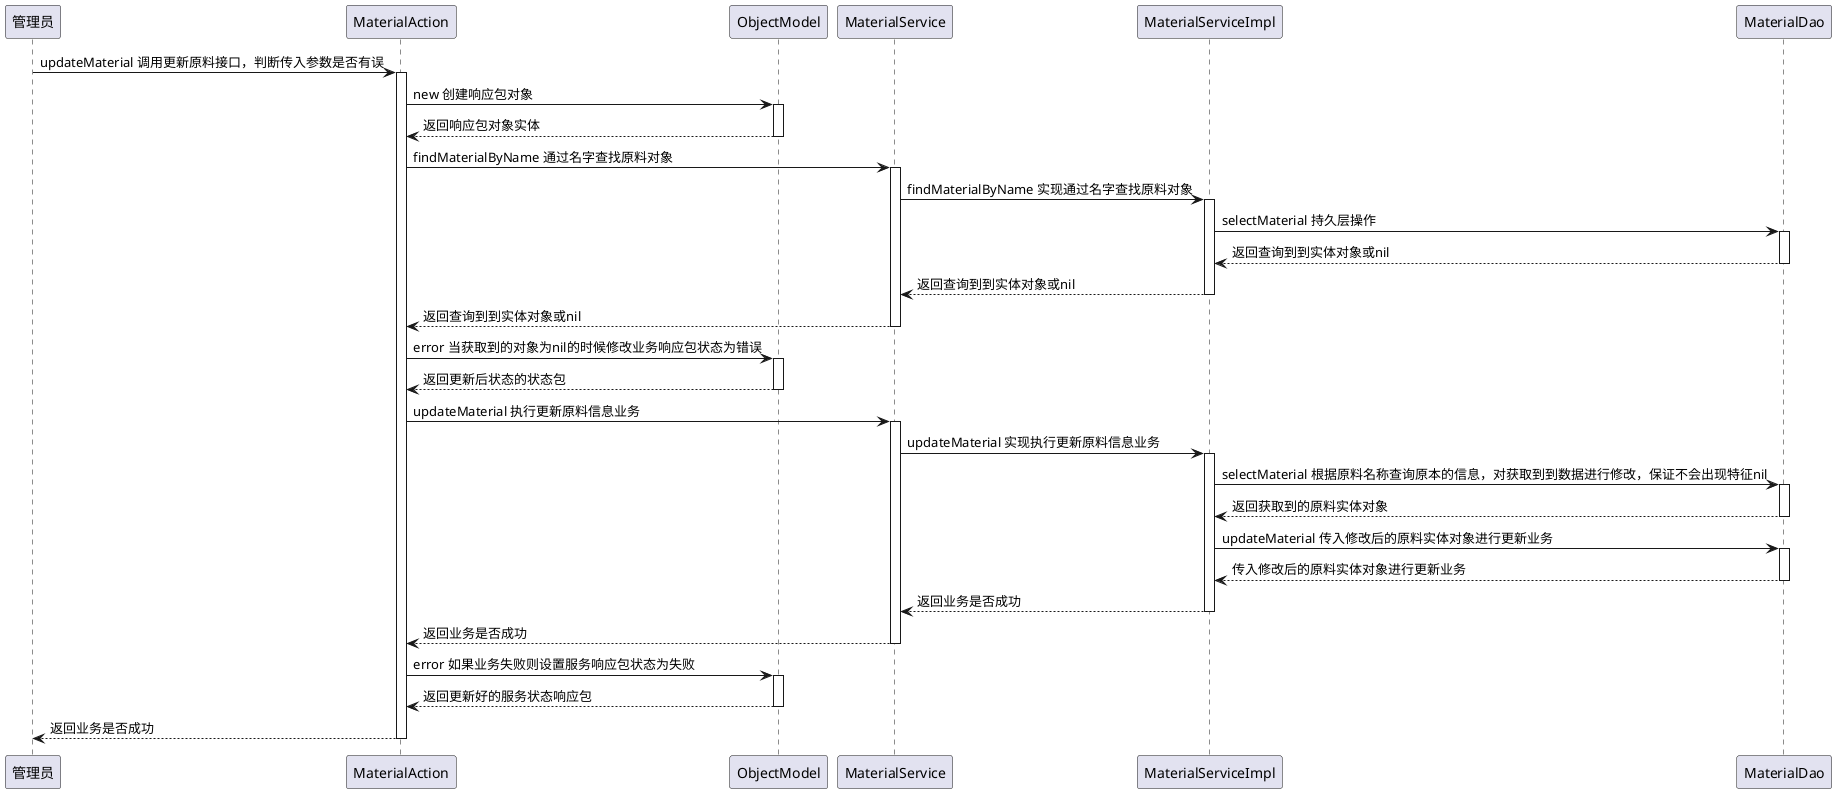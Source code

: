 @startuml
participant 管理员
管理员 -> MaterialAction : updateMaterial 调用更新原料接口，判断传入参数是否有误
activate MaterialAction
MaterialAction -> ObjectModel : new 创建响应包对象
activate ObjectModel
ObjectModel --> MaterialAction : 返回响应包对象实体
deactivate ObjectModel
MaterialAction -> MaterialService : findMaterialByName 通过名字查找原料对象
activate MaterialService
MaterialService -> MaterialServiceImpl : findMaterialByName 实现通过名字查找原料对象
activate MaterialServiceImpl
MaterialServiceImpl -> MaterialDao : selectMaterial 持久层操作
activate MaterialDao
MaterialDao --> MaterialServiceImpl : 返回查询到到实体对象或nil
deactivate MaterialDao
MaterialServiceImpl --> MaterialService : 返回查询到到实体对象或nil
deactivate MaterialServiceImpl
MaterialService --> MaterialAction : 返回查询到到实体对象或nil
deactivate MaterialService
MaterialAction -> ObjectModel : error 当获取到的对象为nil的时候修改业务响应包状态为错误
activate ObjectModel
ObjectModel --> MaterialAction: 返回更新后状态的状态包
deactivate ObjectModel
MaterialAction -> MaterialService : updateMaterial 执行更新原料信息业务
activate MaterialService
MaterialService -> MaterialServiceImpl : updateMaterial 实现执行更新原料信息业务
activate MaterialServiceImpl
MaterialServiceImpl -> MaterialDao : selectMaterial 根据原料名称查询原本的信息，对获取到到数据进行修改，保证不会出现特征nil
activate MaterialDao
MaterialDao --> MaterialServiceImpl : 返回获取到的原料实体对象
deactivate MaterialDao
MaterialServiceImpl -> MaterialDao : updateMaterial 传入修改后的原料实体对象进行更新业务
activate MaterialDao
MaterialDao --> MaterialServiceImpl : 传入修改后的原料实体对象进行更新业务
deactivate MaterialDao
MaterialServiceImpl --> MaterialService : 返回业务是否成功
deactivate MaterialServiceImpl
MaterialService --> MaterialAction : 返回业务是否成功
deactivate MaterialService
MaterialAction -> ObjectModel : error 如果业务失败则设置服务响应包状态为失败
activate ObjectModel
ObjectModel --> MaterialAction : 返回更新好的服务状态响应包
deactivate ObjectModel
return 返回业务是否成功
@enduml